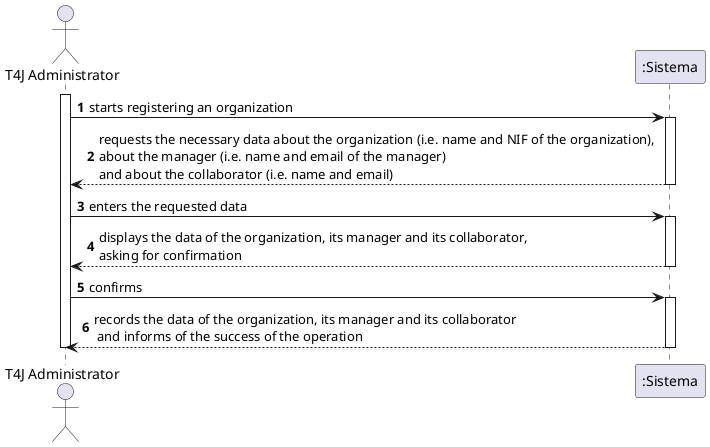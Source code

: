 @startuml
autonumber
actor "T4J Administrator" as ADM

activate ADM
ADM -> ":Sistema" : starts registering an organization
activate ":Sistema"
":Sistema" --> ADM : requests the necessary data about the organization (i.e. name and NIF of the organization), \nabout the manager (i.e. name and email of the manager) \nand about the collaborator (i.e. name and email)
deactivate ":Sistema"

ADM -> ":Sistema" : enters the requested data
activate ":Sistema"
":Sistema" --> ADM : displays the data of the organization, its manager and its collaborator, \nasking for confirmation
deactivate ":Sistema"

ADM -> ":Sistema" : confirms
activate ":Sistema"
":Sistema" --> ADM : records the data of the organization, its manager and its collaborator\n and informs of the success of the operation
deactivate ":Sistema"

deactivate ADM
@enduml
